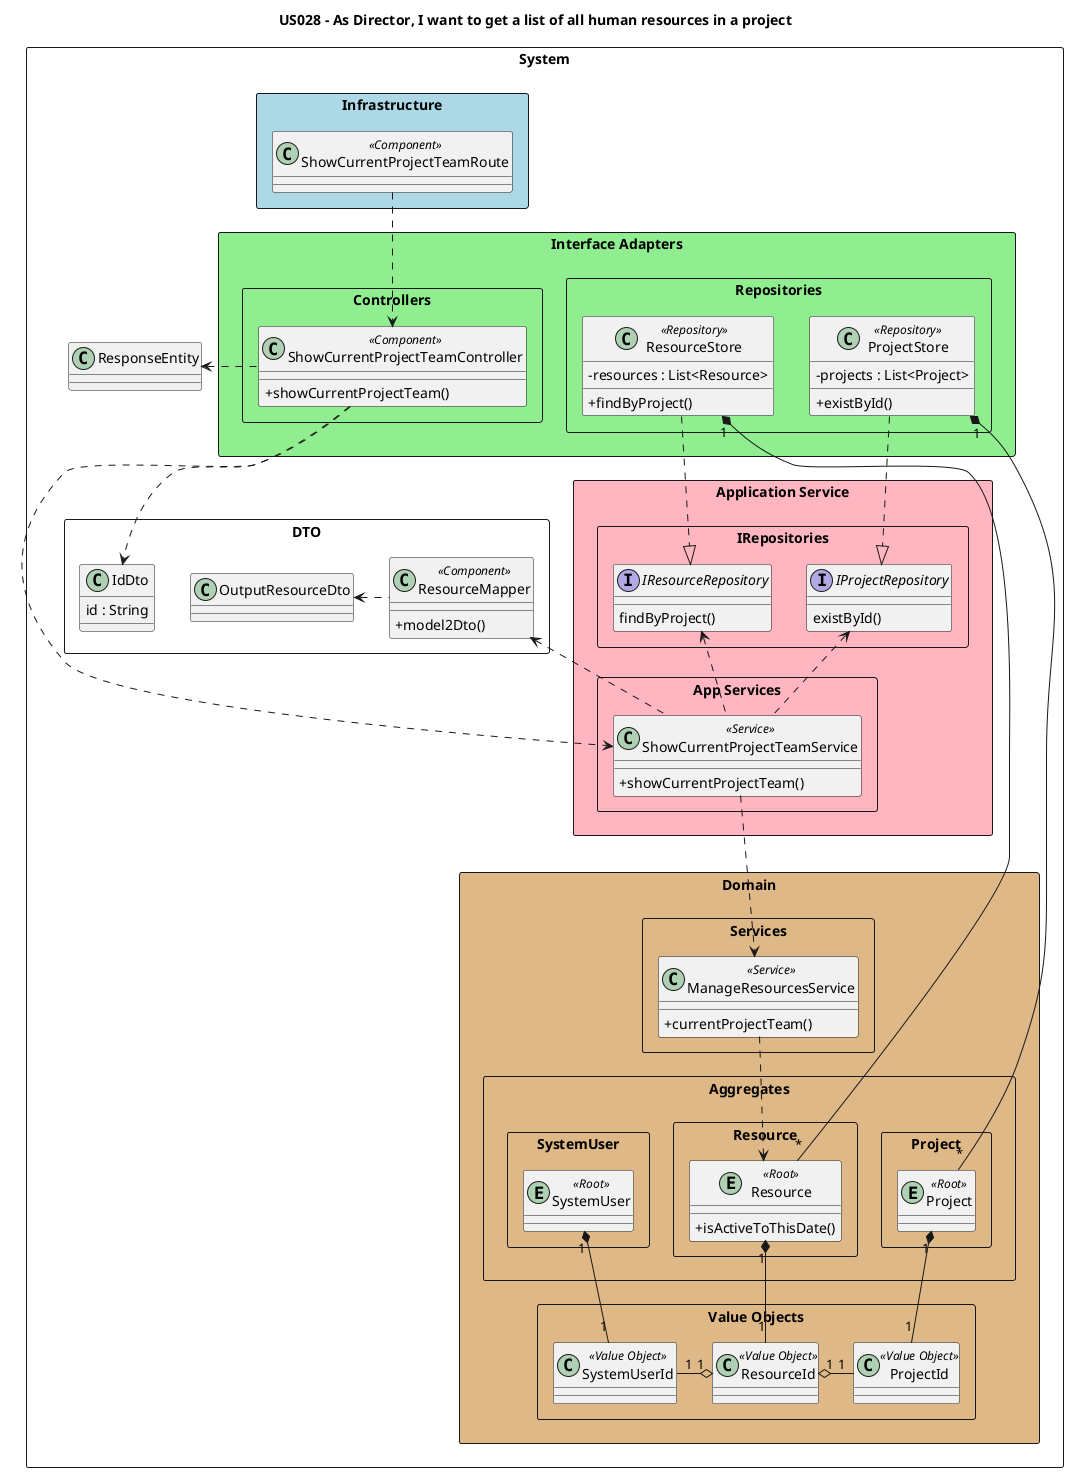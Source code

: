 @startuml
'https://plantuml.com/class-diagram

skinparam classAttributeIconSize 0

title US028 - As Director, I want to get a list of all human resources in a project

package "System" <<Rectangle>> {

package "Infrastructure" <<Rectangle>> #lightblue  {
class "ShowCurrentProjectTeamRoute" as route << Component >>
}

package "Interface Adapters" <<Rectangle>> #lightgreen {
package "Controllers" <<rectangle>>{
class "ShowCurrentProjectTeamController" as ctrl << Component >> {
+showCurrentProjectTeam()
}
}
package "Repositories" <<rectangle>>{
class "ResourceStore" as rStore <<Repository>> {
-resources : List<Resource>
+findByProject()
}
class "ProjectStore" as pStore <<Repository>> {
-projects : List<Project>
+existById()
}
}
}

package "Application Service" <<Rectangle>> #lightpink{
package "App Services" <<rectangle>>{
class "ShowCurrentProjectTeamService" as srv <<Service>> {
+showCurrentProjectTeam()
}
}
package "IRepositories" <<rectangle>>{
interface "IProjectRepository" as projRepo{
existById()
}
interface "IResourceRepository" as resRepo{
findByProject()
}
}
}

package "Domain" <<Rectangle>> #burlywood{

package "Aggregates" <<Rectangle>>{
package "Project" <<Rectangle>>{
entity "Project" as proj << Root >>
}

package "Resource" <<Rectangle>>{
entity "Resource" as res << Root >>{
+isActiveToThisDate()
}
}

package "SystemUser" <<Rectangle>>{
entity "SystemUser" as user << Root >>
}
}

package "Value Objects" <<Rectangle>>{
class "SystemUserId" as userId << Value Object >>
class "ResourceId" as resId << Value Object >>
class "ProjectId" as pId << Value Object >>
}

package "Services" <<Rectangle>>{
class "ManageResourcesService" as dsrv <<Service>>{
+currentProjectTeam()
}
}
}

package "DTO" <<Rectangle>>{
class "ResourceMapper" as map << Component >>{
+model2Dto()
}
class "IdDto" as dataDto {
id : String
}
class "OutputResourceDto" as dto
}

class "ResponseEntity" as json

}



res "1"*-d-"1" resId
proj "1"*-d-"1" pId
user "1"*-d-"1" userId
resId "1" o- "1" pId
resId "1" o- "1" userId

projRepo <|.u. pStore
resRepo <|.u. rStore

rStore "1"*--"*" res
pStore "1"*--"*" proj

srv .u.> projRepo
srv .u.> resRepo
srv ...> dsrv
srv .u.> map

dsrv ..> res

ctrl ..> dataDto
map .l.> dto
ctrl .l.> json

ctrl .d.> srv

route .d.> ctrl

@enduml
